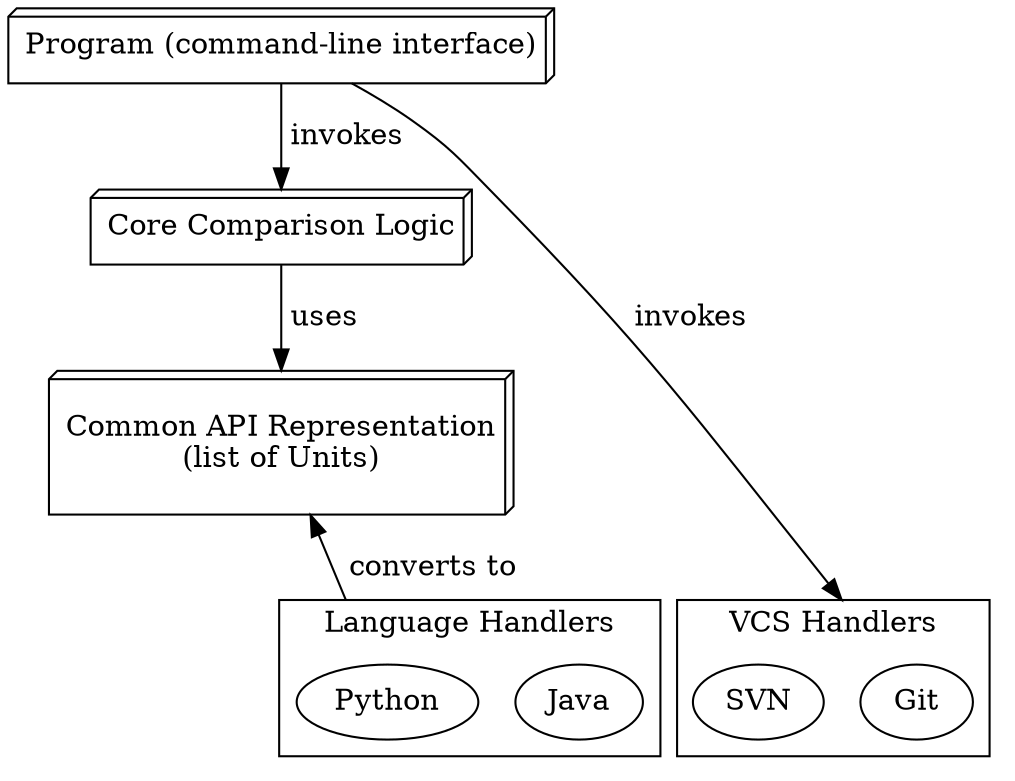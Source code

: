 digraph architecture {
    newrank=true;
    compound=true;
    // graph [fontsize=30];
    node [shape=box3d];
    // edge [fontsize=30];

    core [label="Core Comparison Logic",group=gm];
    common [label="\nCommon API Representation\n(list of Units)\n ",group=gm];
    program [label="Program (command-line interface)",group=gm];

    subgraph cluster_languages {
        label="Language Handlers"
        java [label="Java",shape=ellipse];
        python_h [label="Python",shape=ellipse];
    }

    subgraph cluster_vcs {
        label="VCS Handlers"
        git_h [label="Git",shape=ellipse];
        svn [label="SVN",shape=ellipse];
    }

    program -> core [label=" invokes"]
    program -> git_h [label=" invokes",lhead=cluster_vcs]
    core -> common [label=" uses"]
    core -> python_h [style=invis,minlen=2]
    python_h -> common [label=" converts to",ltail=cluster_languages,constraint=false]

    {rank=min; program}
    {rank=same; git_h svn java python_h}

}